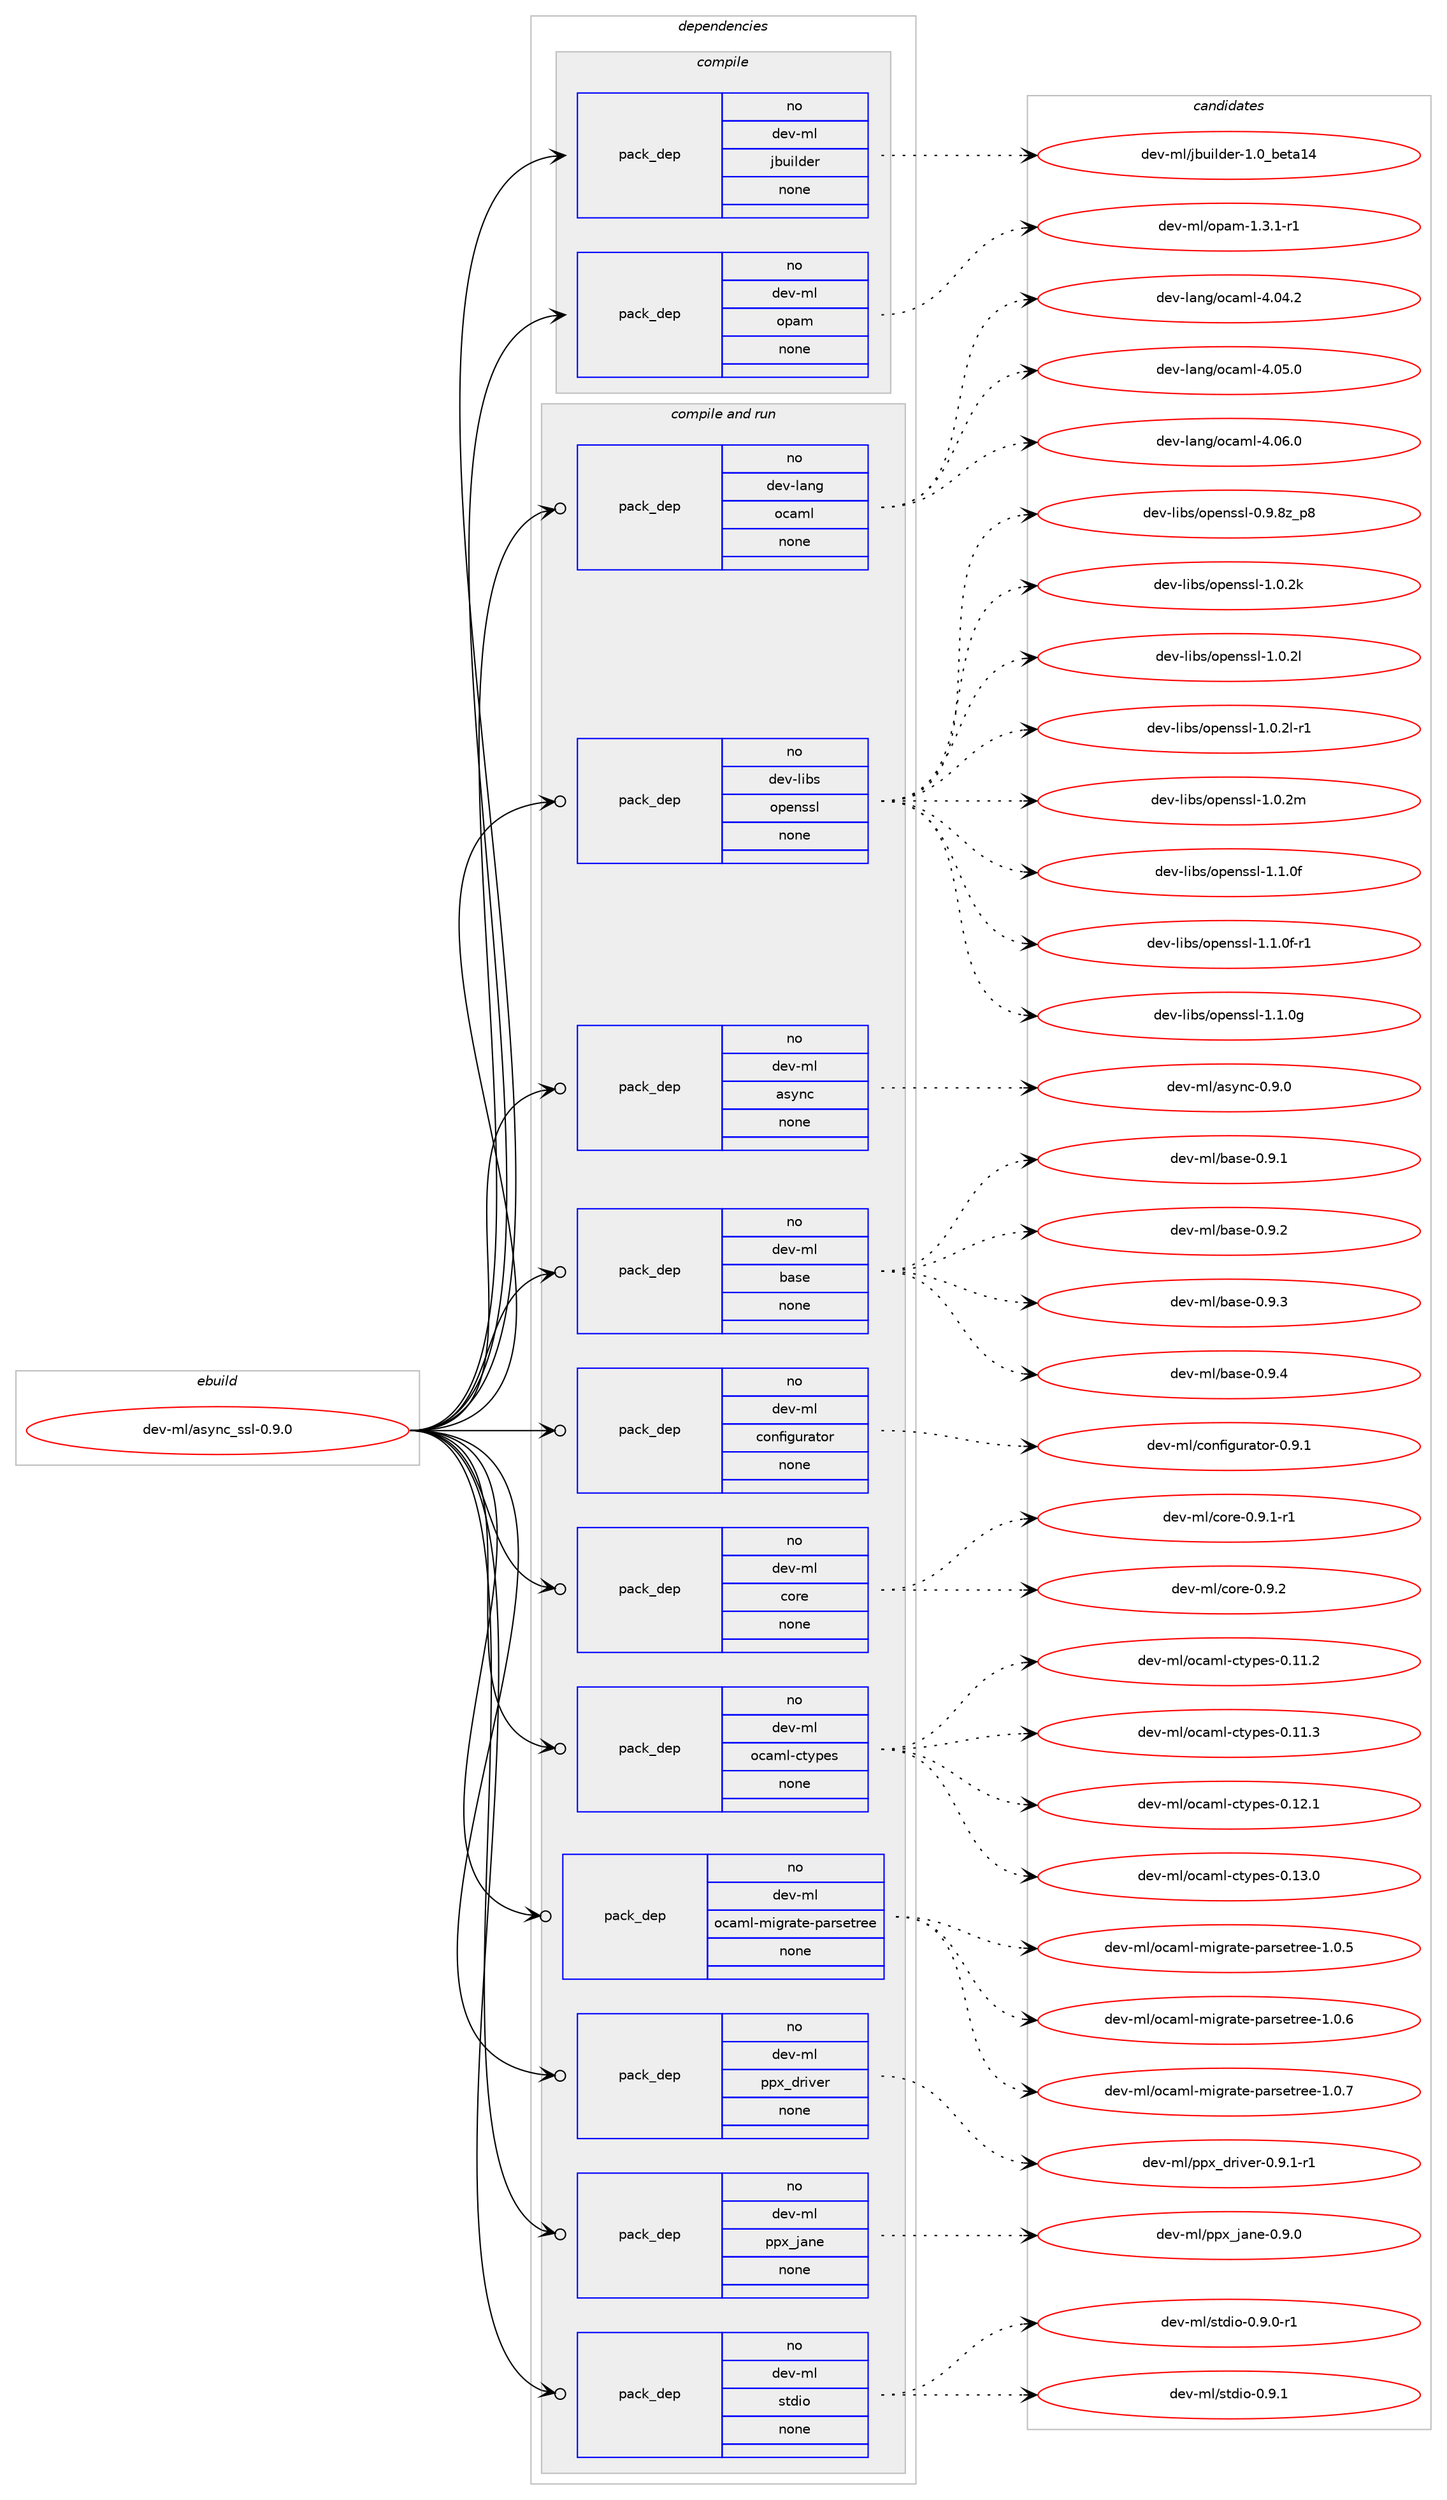 digraph prolog {

# *************
# Graph options
# *************

newrank=true;
concentrate=true;
compound=true;
graph [rankdir=LR,fontname=Helvetica,fontsize=10,ranksep=1.5];#, ranksep=2.5, nodesep=0.2];
edge  [arrowhead=vee];
node  [fontname=Helvetica,fontsize=10];

# **********
# The ebuild
# **********

subgraph cluster_leftcol {
color=gray;
rank=same;
label=<<i>ebuild</i>>;
id [label="dev-ml/async_ssl-0.9.0", color=red, width=4, href="../dev-ml/async_ssl-0.9.0.svg"];
}

# ****************
# The dependencies
# ****************

subgraph cluster_midcol {
color=gray;
label=<<i>dependencies</i>>;
subgraph cluster_compile {
fillcolor="#eeeeee";
style=filled;
label=<<i>compile</i>>;
subgraph pack91722 {
dependency121766 [label=<<TABLE BORDER="0" CELLBORDER="1" CELLSPACING="0" CELLPADDING="4" WIDTH="220"><TR><TD ROWSPAN="6" CELLPADDING="30">pack_dep</TD></TR><TR><TD WIDTH="110">no</TD></TR><TR><TD>dev-ml</TD></TR><TR><TD>jbuilder</TD></TR><TR><TD>none</TD></TR><TR><TD></TD></TR></TABLE>>, shape=none, color=blue];
}
id:e -> dependency121766:w [weight=20,style="solid",arrowhead="vee"];
subgraph pack91723 {
dependency121767 [label=<<TABLE BORDER="0" CELLBORDER="1" CELLSPACING="0" CELLPADDING="4" WIDTH="220"><TR><TD ROWSPAN="6" CELLPADDING="30">pack_dep</TD></TR><TR><TD WIDTH="110">no</TD></TR><TR><TD>dev-ml</TD></TR><TR><TD>opam</TD></TR><TR><TD>none</TD></TR><TR><TD></TD></TR></TABLE>>, shape=none, color=blue];
}
id:e -> dependency121767:w [weight=20,style="solid",arrowhead="vee"];
}
subgraph cluster_compileandrun {
fillcolor="#eeeeee";
style=filled;
label=<<i>compile and run</i>>;
subgraph pack91724 {
dependency121768 [label=<<TABLE BORDER="0" CELLBORDER="1" CELLSPACING="0" CELLPADDING="4" WIDTH="220"><TR><TD ROWSPAN="6" CELLPADDING="30">pack_dep</TD></TR><TR><TD WIDTH="110">no</TD></TR><TR><TD>dev-lang</TD></TR><TR><TD>ocaml</TD></TR><TR><TD>none</TD></TR><TR><TD></TD></TR></TABLE>>, shape=none, color=blue];
}
id:e -> dependency121768:w [weight=20,style="solid",arrowhead="odotvee"];
subgraph pack91725 {
dependency121769 [label=<<TABLE BORDER="0" CELLBORDER="1" CELLSPACING="0" CELLPADDING="4" WIDTH="220"><TR><TD ROWSPAN="6" CELLPADDING="30">pack_dep</TD></TR><TR><TD WIDTH="110">no</TD></TR><TR><TD>dev-libs</TD></TR><TR><TD>openssl</TD></TR><TR><TD>none</TD></TR><TR><TD></TD></TR></TABLE>>, shape=none, color=blue];
}
id:e -> dependency121769:w [weight=20,style="solid",arrowhead="odotvee"];
subgraph pack91726 {
dependency121770 [label=<<TABLE BORDER="0" CELLBORDER="1" CELLSPACING="0" CELLPADDING="4" WIDTH="220"><TR><TD ROWSPAN="6" CELLPADDING="30">pack_dep</TD></TR><TR><TD WIDTH="110">no</TD></TR><TR><TD>dev-ml</TD></TR><TR><TD>async</TD></TR><TR><TD>none</TD></TR><TR><TD></TD></TR></TABLE>>, shape=none, color=blue];
}
id:e -> dependency121770:w [weight=20,style="solid",arrowhead="odotvee"];
subgraph pack91727 {
dependency121771 [label=<<TABLE BORDER="0" CELLBORDER="1" CELLSPACING="0" CELLPADDING="4" WIDTH="220"><TR><TD ROWSPAN="6" CELLPADDING="30">pack_dep</TD></TR><TR><TD WIDTH="110">no</TD></TR><TR><TD>dev-ml</TD></TR><TR><TD>base</TD></TR><TR><TD>none</TD></TR><TR><TD></TD></TR></TABLE>>, shape=none, color=blue];
}
id:e -> dependency121771:w [weight=20,style="solid",arrowhead="odotvee"];
subgraph pack91728 {
dependency121772 [label=<<TABLE BORDER="0" CELLBORDER="1" CELLSPACING="0" CELLPADDING="4" WIDTH="220"><TR><TD ROWSPAN="6" CELLPADDING="30">pack_dep</TD></TR><TR><TD WIDTH="110">no</TD></TR><TR><TD>dev-ml</TD></TR><TR><TD>configurator</TD></TR><TR><TD>none</TD></TR><TR><TD></TD></TR></TABLE>>, shape=none, color=blue];
}
id:e -> dependency121772:w [weight=20,style="solid",arrowhead="odotvee"];
subgraph pack91729 {
dependency121773 [label=<<TABLE BORDER="0" CELLBORDER="1" CELLSPACING="0" CELLPADDING="4" WIDTH="220"><TR><TD ROWSPAN="6" CELLPADDING="30">pack_dep</TD></TR><TR><TD WIDTH="110">no</TD></TR><TR><TD>dev-ml</TD></TR><TR><TD>core</TD></TR><TR><TD>none</TD></TR><TR><TD></TD></TR></TABLE>>, shape=none, color=blue];
}
id:e -> dependency121773:w [weight=20,style="solid",arrowhead="odotvee"];
subgraph pack91730 {
dependency121774 [label=<<TABLE BORDER="0" CELLBORDER="1" CELLSPACING="0" CELLPADDING="4" WIDTH="220"><TR><TD ROWSPAN="6" CELLPADDING="30">pack_dep</TD></TR><TR><TD WIDTH="110">no</TD></TR><TR><TD>dev-ml</TD></TR><TR><TD>ocaml-ctypes</TD></TR><TR><TD>none</TD></TR><TR><TD></TD></TR></TABLE>>, shape=none, color=blue];
}
id:e -> dependency121774:w [weight=20,style="solid",arrowhead="odotvee"];
subgraph pack91731 {
dependency121775 [label=<<TABLE BORDER="0" CELLBORDER="1" CELLSPACING="0" CELLPADDING="4" WIDTH="220"><TR><TD ROWSPAN="6" CELLPADDING="30">pack_dep</TD></TR><TR><TD WIDTH="110">no</TD></TR><TR><TD>dev-ml</TD></TR><TR><TD>ocaml-migrate-parsetree</TD></TR><TR><TD>none</TD></TR><TR><TD></TD></TR></TABLE>>, shape=none, color=blue];
}
id:e -> dependency121775:w [weight=20,style="solid",arrowhead="odotvee"];
subgraph pack91732 {
dependency121776 [label=<<TABLE BORDER="0" CELLBORDER="1" CELLSPACING="0" CELLPADDING="4" WIDTH="220"><TR><TD ROWSPAN="6" CELLPADDING="30">pack_dep</TD></TR><TR><TD WIDTH="110">no</TD></TR><TR><TD>dev-ml</TD></TR><TR><TD>ppx_driver</TD></TR><TR><TD>none</TD></TR><TR><TD></TD></TR></TABLE>>, shape=none, color=blue];
}
id:e -> dependency121776:w [weight=20,style="solid",arrowhead="odotvee"];
subgraph pack91733 {
dependency121777 [label=<<TABLE BORDER="0" CELLBORDER="1" CELLSPACING="0" CELLPADDING="4" WIDTH="220"><TR><TD ROWSPAN="6" CELLPADDING="30">pack_dep</TD></TR><TR><TD WIDTH="110">no</TD></TR><TR><TD>dev-ml</TD></TR><TR><TD>ppx_jane</TD></TR><TR><TD>none</TD></TR><TR><TD></TD></TR></TABLE>>, shape=none, color=blue];
}
id:e -> dependency121777:w [weight=20,style="solid",arrowhead="odotvee"];
subgraph pack91734 {
dependency121778 [label=<<TABLE BORDER="0" CELLBORDER="1" CELLSPACING="0" CELLPADDING="4" WIDTH="220"><TR><TD ROWSPAN="6" CELLPADDING="30">pack_dep</TD></TR><TR><TD WIDTH="110">no</TD></TR><TR><TD>dev-ml</TD></TR><TR><TD>stdio</TD></TR><TR><TD>none</TD></TR><TR><TD></TD></TR></TABLE>>, shape=none, color=blue];
}
id:e -> dependency121778:w [weight=20,style="solid",arrowhead="odotvee"];
}
subgraph cluster_run {
fillcolor="#eeeeee";
style=filled;
label=<<i>run</i>>;
}
}

# **************
# The candidates
# **************

subgraph cluster_choices {
rank=same;
color=gray;
label=<<i>candidates</i>>;

subgraph choice91722 {
color=black;
nodesep=1;
choice100101118451091084710698117105108100101114454946489598101116974952 [label="dev-ml/jbuilder-1.0_beta14", color=red, width=4,href="../dev-ml/jbuilder-1.0_beta14.svg"];
dependency121766:e -> choice100101118451091084710698117105108100101114454946489598101116974952:w [style=dotted,weight="100"];
}
subgraph choice91723 {
color=black;
nodesep=1;
choice1001011184510910847111112971094549465146494511449 [label="dev-ml/opam-1.3.1-r1", color=red, width=4,href="../dev-ml/opam-1.3.1-r1.svg"];
dependency121767:e -> choice1001011184510910847111112971094549465146494511449:w [style=dotted,weight="100"];
}
subgraph choice91724 {
color=black;
nodesep=1;
choice100101118451089711010347111999710910845524648524650 [label="dev-lang/ocaml-4.04.2", color=red, width=4,href="../dev-lang/ocaml-4.04.2.svg"];
choice100101118451089711010347111999710910845524648534648 [label="dev-lang/ocaml-4.05.0", color=red, width=4,href="../dev-lang/ocaml-4.05.0.svg"];
choice100101118451089711010347111999710910845524648544648 [label="dev-lang/ocaml-4.06.0", color=red, width=4,href="../dev-lang/ocaml-4.06.0.svg"];
dependency121768:e -> choice100101118451089711010347111999710910845524648524650:w [style=dotted,weight="100"];
dependency121768:e -> choice100101118451089711010347111999710910845524648534648:w [style=dotted,weight="100"];
dependency121768:e -> choice100101118451089711010347111999710910845524648544648:w [style=dotted,weight="100"];
}
subgraph choice91725 {
color=black;
nodesep=1;
choice1001011184510810598115471111121011101151151084548465746561229511256 [label="dev-libs/openssl-0.9.8z_p8", color=red, width=4,href="../dev-libs/openssl-0.9.8z_p8.svg"];
choice100101118451081059811547111112101110115115108454946484650107 [label="dev-libs/openssl-1.0.2k", color=red, width=4,href="../dev-libs/openssl-1.0.2k.svg"];
choice100101118451081059811547111112101110115115108454946484650108 [label="dev-libs/openssl-1.0.2l", color=red, width=4,href="../dev-libs/openssl-1.0.2l.svg"];
choice1001011184510810598115471111121011101151151084549464846501084511449 [label="dev-libs/openssl-1.0.2l-r1", color=red, width=4,href="../dev-libs/openssl-1.0.2l-r1.svg"];
choice100101118451081059811547111112101110115115108454946484650109 [label="dev-libs/openssl-1.0.2m", color=red, width=4,href="../dev-libs/openssl-1.0.2m.svg"];
choice100101118451081059811547111112101110115115108454946494648102 [label="dev-libs/openssl-1.1.0f", color=red, width=4,href="../dev-libs/openssl-1.1.0f.svg"];
choice1001011184510810598115471111121011101151151084549464946481024511449 [label="dev-libs/openssl-1.1.0f-r1", color=red, width=4,href="../dev-libs/openssl-1.1.0f-r1.svg"];
choice100101118451081059811547111112101110115115108454946494648103 [label="dev-libs/openssl-1.1.0g", color=red, width=4,href="../dev-libs/openssl-1.1.0g.svg"];
dependency121769:e -> choice1001011184510810598115471111121011101151151084548465746561229511256:w [style=dotted,weight="100"];
dependency121769:e -> choice100101118451081059811547111112101110115115108454946484650107:w [style=dotted,weight="100"];
dependency121769:e -> choice100101118451081059811547111112101110115115108454946484650108:w [style=dotted,weight="100"];
dependency121769:e -> choice1001011184510810598115471111121011101151151084549464846501084511449:w [style=dotted,weight="100"];
dependency121769:e -> choice100101118451081059811547111112101110115115108454946484650109:w [style=dotted,weight="100"];
dependency121769:e -> choice100101118451081059811547111112101110115115108454946494648102:w [style=dotted,weight="100"];
dependency121769:e -> choice1001011184510810598115471111121011101151151084549464946481024511449:w [style=dotted,weight="100"];
dependency121769:e -> choice100101118451081059811547111112101110115115108454946494648103:w [style=dotted,weight="100"];
}
subgraph choice91726 {
color=black;
nodesep=1;
choice10010111845109108479711512111099454846574648 [label="dev-ml/async-0.9.0", color=red, width=4,href="../dev-ml/async-0.9.0.svg"];
dependency121770:e -> choice10010111845109108479711512111099454846574648:w [style=dotted,weight="100"];
}
subgraph choice91727 {
color=black;
nodesep=1;
choice10010111845109108479897115101454846574649 [label="dev-ml/base-0.9.1", color=red, width=4,href="../dev-ml/base-0.9.1.svg"];
choice10010111845109108479897115101454846574650 [label="dev-ml/base-0.9.2", color=red, width=4,href="../dev-ml/base-0.9.2.svg"];
choice10010111845109108479897115101454846574651 [label="dev-ml/base-0.9.3", color=red, width=4,href="../dev-ml/base-0.9.3.svg"];
choice10010111845109108479897115101454846574652 [label="dev-ml/base-0.9.4", color=red, width=4,href="../dev-ml/base-0.9.4.svg"];
dependency121771:e -> choice10010111845109108479897115101454846574649:w [style=dotted,weight="100"];
dependency121771:e -> choice10010111845109108479897115101454846574650:w [style=dotted,weight="100"];
dependency121771:e -> choice10010111845109108479897115101454846574651:w [style=dotted,weight="100"];
dependency121771:e -> choice10010111845109108479897115101454846574652:w [style=dotted,weight="100"];
}
subgraph choice91728 {
color=black;
nodesep=1;
choice10010111845109108479911111010210510311711497116111114454846574649 [label="dev-ml/configurator-0.9.1", color=red, width=4,href="../dev-ml/configurator-0.9.1.svg"];
dependency121772:e -> choice10010111845109108479911111010210510311711497116111114454846574649:w [style=dotted,weight="100"];
}
subgraph choice91729 {
color=black;
nodesep=1;
choice1001011184510910847991111141014548465746494511449 [label="dev-ml/core-0.9.1-r1", color=red, width=4,href="../dev-ml/core-0.9.1-r1.svg"];
choice100101118451091084799111114101454846574650 [label="dev-ml/core-0.9.2", color=red, width=4,href="../dev-ml/core-0.9.2.svg"];
dependency121773:e -> choice1001011184510910847991111141014548465746494511449:w [style=dotted,weight="100"];
dependency121773:e -> choice100101118451091084799111114101454846574650:w [style=dotted,weight="100"];
}
subgraph choice91730 {
color=black;
nodesep=1;
choice10010111845109108471119997109108459911612111210111545484649494650 [label="dev-ml/ocaml-ctypes-0.11.2", color=red, width=4,href="../dev-ml/ocaml-ctypes-0.11.2.svg"];
choice10010111845109108471119997109108459911612111210111545484649494651 [label="dev-ml/ocaml-ctypes-0.11.3", color=red, width=4,href="../dev-ml/ocaml-ctypes-0.11.3.svg"];
choice10010111845109108471119997109108459911612111210111545484649504649 [label="dev-ml/ocaml-ctypes-0.12.1", color=red, width=4,href="../dev-ml/ocaml-ctypes-0.12.1.svg"];
choice10010111845109108471119997109108459911612111210111545484649514648 [label="dev-ml/ocaml-ctypes-0.13.0", color=red, width=4,href="../dev-ml/ocaml-ctypes-0.13.0.svg"];
dependency121774:e -> choice10010111845109108471119997109108459911612111210111545484649494650:w [style=dotted,weight="100"];
dependency121774:e -> choice10010111845109108471119997109108459911612111210111545484649494651:w [style=dotted,weight="100"];
dependency121774:e -> choice10010111845109108471119997109108459911612111210111545484649504649:w [style=dotted,weight="100"];
dependency121774:e -> choice10010111845109108471119997109108459911612111210111545484649514648:w [style=dotted,weight="100"];
}
subgraph choice91731 {
color=black;
nodesep=1;
choice1001011184510910847111999710910845109105103114971161014511297114115101116114101101454946484653 [label="dev-ml/ocaml-migrate-parsetree-1.0.5", color=red, width=4,href="../dev-ml/ocaml-migrate-parsetree-1.0.5.svg"];
choice1001011184510910847111999710910845109105103114971161014511297114115101116114101101454946484654 [label="dev-ml/ocaml-migrate-parsetree-1.0.6", color=red, width=4,href="../dev-ml/ocaml-migrate-parsetree-1.0.6.svg"];
choice1001011184510910847111999710910845109105103114971161014511297114115101116114101101454946484655 [label="dev-ml/ocaml-migrate-parsetree-1.0.7", color=red, width=4,href="../dev-ml/ocaml-migrate-parsetree-1.0.7.svg"];
dependency121775:e -> choice1001011184510910847111999710910845109105103114971161014511297114115101116114101101454946484653:w [style=dotted,weight="100"];
dependency121775:e -> choice1001011184510910847111999710910845109105103114971161014511297114115101116114101101454946484654:w [style=dotted,weight="100"];
dependency121775:e -> choice1001011184510910847111999710910845109105103114971161014511297114115101116114101101454946484655:w [style=dotted,weight="100"];
}
subgraph choice91732 {
color=black;
nodesep=1;
choice1001011184510910847112112120951001141051181011144548465746494511449 [label="dev-ml/ppx_driver-0.9.1-r1", color=red, width=4,href="../dev-ml/ppx_driver-0.9.1-r1.svg"];
dependency121776:e -> choice1001011184510910847112112120951001141051181011144548465746494511449:w [style=dotted,weight="100"];
}
subgraph choice91733 {
color=black;
nodesep=1;
choice10010111845109108471121121209510697110101454846574648 [label="dev-ml/ppx_jane-0.9.0", color=red, width=4,href="../dev-ml/ppx_jane-0.9.0.svg"];
dependency121777:e -> choice10010111845109108471121121209510697110101454846574648:w [style=dotted,weight="100"];
}
subgraph choice91734 {
color=black;
nodesep=1;
choice10010111845109108471151161001051114548465746484511449 [label="dev-ml/stdio-0.9.0-r1", color=red, width=4,href="../dev-ml/stdio-0.9.0-r1.svg"];
choice1001011184510910847115116100105111454846574649 [label="dev-ml/stdio-0.9.1", color=red, width=4,href="../dev-ml/stdio-0.9.1.svg"];
dependency121778:e -> choice10010111845109108471151161001051114548465746484511449:w [style=dotted,weight="100"];
dependency121778:e -> choice1001011184510910847115116100105111454846574649:w [style=dotted,weight="100"];
}
}

}
